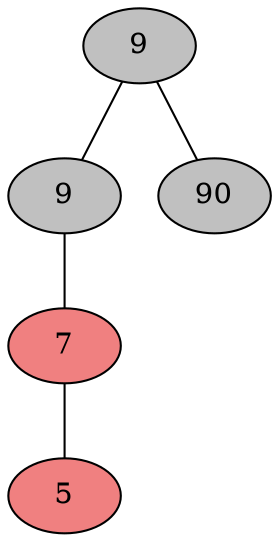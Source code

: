graph G {
x0x2116bed1a60[label="9",style=filled,fillcolor=gray];
x0x2116bed1a60--x0x2116bed1540[arrowhead = normaltee];
x0x2116bed1a60--x0x2116bed1f70[arrowhead = normaltee];
x0x2116bed1540[label="9",style=filled,fillcolor=gray];
x0x2116bed1540--x0x2116bed1eb0[arrowhead = normaltee];
x0x2116bed1eb0[label="7",style=filled,fillcolor=lightcoral];
x0x2116bed1eb0--x0x2116bed1d30[arrowhead = normaltee];
x0x2116bed1d30[label="5",style=filled,fillcolor=lightcoral];
x0x2116bed1f70[label="90",style=filled,fillcolor=gray];
}